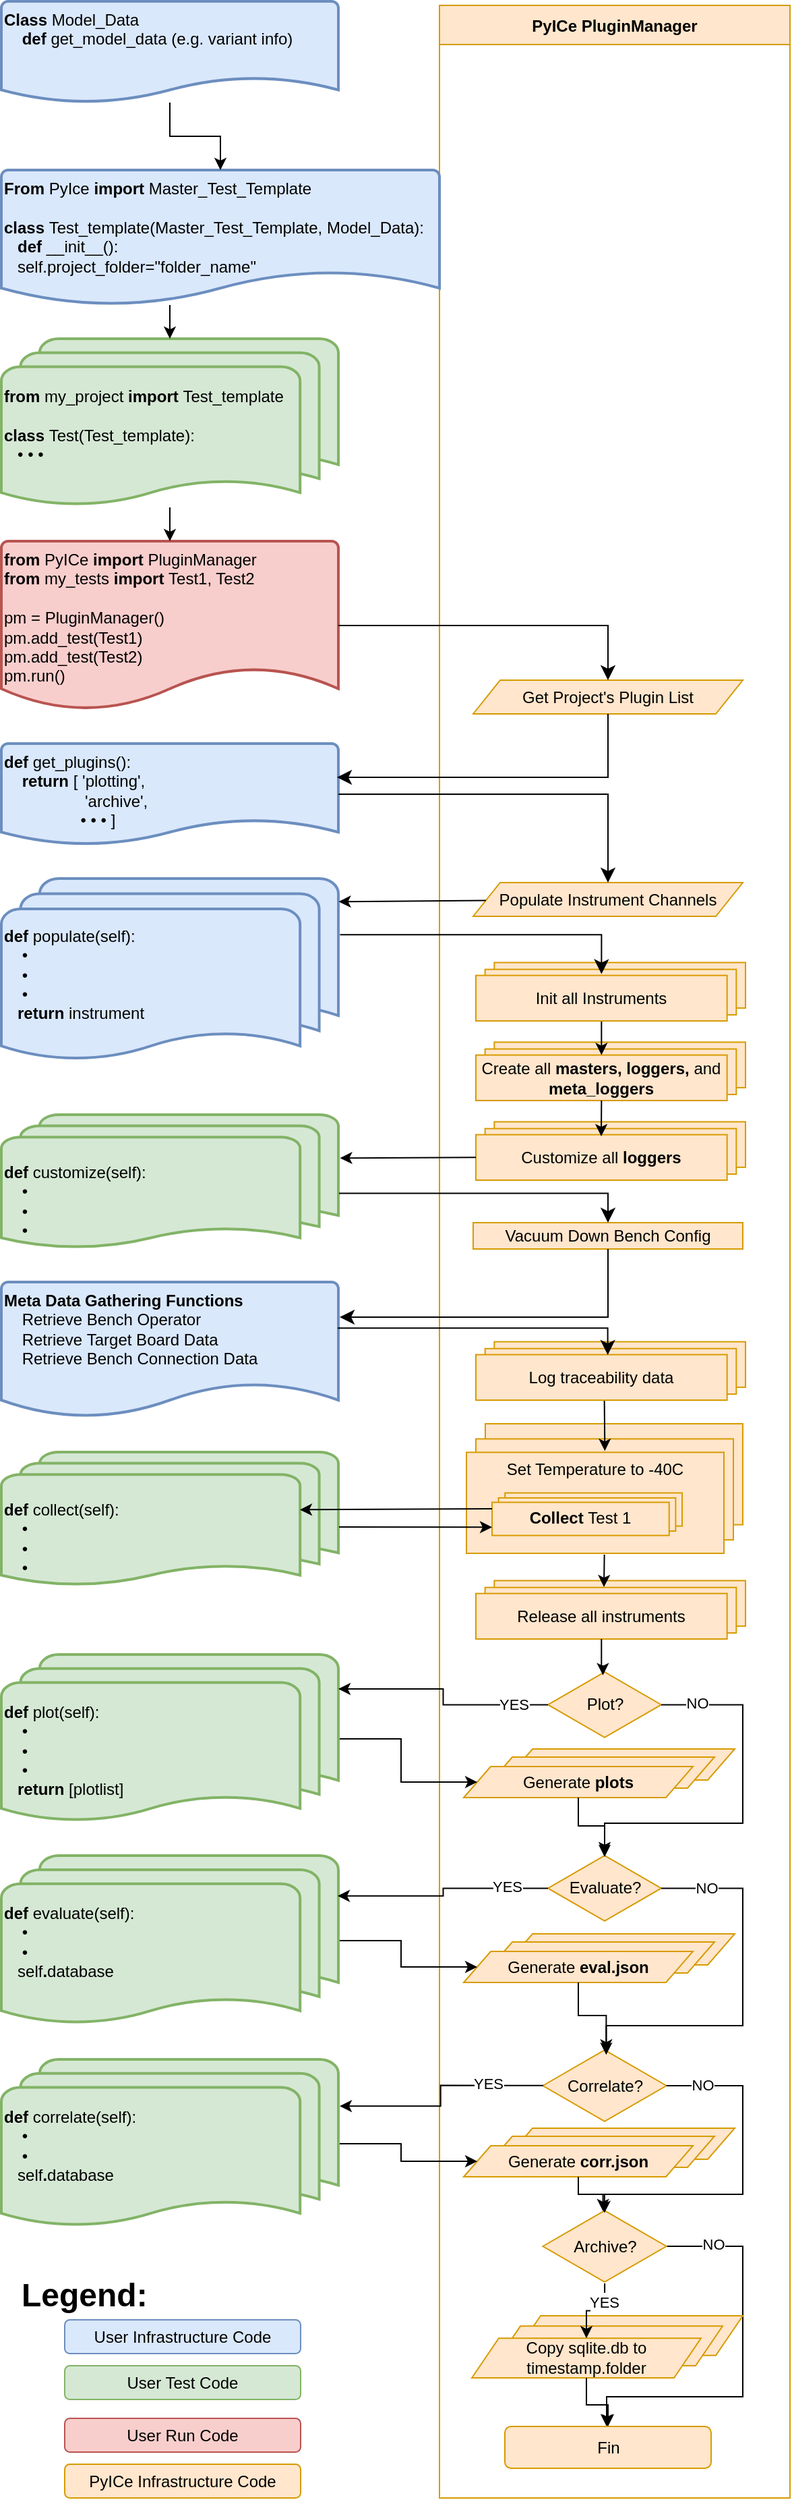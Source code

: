 <mxfile version="24.7.17">
  <diagram id="6a731a19-8d31-9384-78a2-239565b7b9f0" name="Page-1">
    <mxGraphModel dx="2008" dy="1035" grid="1" gridSize="25" guides="1" tooltips="1" connect="1" arrows="1" fold="1" page="1" pageScale="1" pageWidth="22" pageHeight="17" background="none" math="0" shadow="0">
      <root>
        <mxCell id="0" />
        <mxCell id="1" parent="0" />
        <mxCell id="65tb7-aOs76iLKdObZZP-56" value="&lt;div&gt;&lt;span style=&quot;background-color: initial;&quot;&gt;&lt;br&gt;&lt;/span&gt;&lt;/div&gt;&lt;span style=&quot;background-color: initial;&quot;&gt;&lt;div&gt;&lt;span style=&quot;background-color: initial;&quot;&gt;&lt;br&gt;&lt;/span&gt;&lt;/div&gt;&lt;div style=&quot;&quot;&gt;&lt;span style=&quot;background-color: initial;&quot;&gt;&lt;b style=&quot;font-weight: bold;&quot;&gt;from &lt;/b&gt;my_project &lt;b style=&quot;font-weight: bold;&quot;&gt;import &lt;/b&gt;Test_template&lt;/span&gt;&lt;/div&gt;&lt;div style=&quot;font-weight: bold;&quot;&gt;&lt;span style=&quot;background-color: initial;&quot;&gt;&lt;b&gt;&lt;br&gt;&lt;/b&gt;&lt;/span&gt;&lt;/div&gt;&lt;b&gt;class &lt;/b&gt;Test(Test_template):&lt;/span&gt;&lt;div&gt;&amp;nbsp; &amp;nbsp;&lt;span style=&quot;background-color: initial;&quot;&gt;•&amp;nbsp;&lt;/span&gt;&lt;span style=&quot;background-color: initial;&quot;&gt;•&amp;nbsp;&lt;/span&gt;&lt;span style=&quot;background-color: initial;&quot;&gt;•&lt;/span&gt;&lt;/div&gt;" style="strokeWidth=2;html=1;shape=mxgraph.flowchart.multi-document;whiteSpace=wrap;align=left;verticalAlign=top;horizontal=1;fillColor=#d5e8d4;strokeColor=#82b366;" parent="1" vertex="1">
          <mxGeometry x="75" y="425" width="250" height="125" as="geometry" />
        </mxCell>
        <mxCell id="65tb7-aOs76iLKdObZZP-58" value="&lt;b&gt;from&lt;/b&gt; PyICe &lt;b&gt;import &lt;/b&gt;PluginManager&lt;div&gt;&lt;b&gt;from &lt;/b&gt;my_tests&amp;nbsp;&lt;b&gt;import &lt;/b&gt;Test1, Test2&lt;/div&gt;&lt;div&gt;&lt;br&gt;&lt;/div&gt;&lt;div&gt;pm = PluginManager()&lt;/div&gt;&lt;div&gt;pm.add_test(Test1)&lt;/div&gt;&lt;div&gt;pm.add_test(Test2)&lt;br&gt;&lt;/div&gt;&lt;div&gt;&lt;div&gt;&lt;span style=&quot;background-color: initial;&quot;&gt;pm.run()&lt;/span&gt;&lt;br&gt;&lt;/div&gt;&lt;/div&gt;" style="strokeWidth=2;html=1;shape=mxgraph.flowchart.document2;whiteSpace=wrap;size=0.25;align=left;verticalAlign=top;fillColor=#f8cecc;strokeColor=#b85450;" parent="1" vertex="1">
          <mxGeometry x="75" y="575" width="250" height="125" as="geometry" />
        </mxCell>
        <mxCell id="65tb7-aOs76iLKdObZZP-61" value="PyICe PluginManager" style="swimlane;startSize=29;fillColor=#ffe6cc;strokeColor=#d79b00;" parent="1" vertex="1">
          <mxGeometry x="400" y="178" width="260" height="1847" as="geometry">
            <mxRectangle x="620" y="196" width="150" height="25" as="alternateBounds" />
          </mxGeometry>
        </mxCell>
        <mxCell id="SA52lZXbTvgkWL82V0eN-107" value="" style="group" parent="65tb7-aOs76iLKdObZZP-61" vertex="1" connectable="0">
          <mxGeometry x="27" y="825" width="200" height="50" as="geometry" />
        </mxCell>
        <mxCell id="SA52lZXbTvgkWL82V0eN-108" value="" style="rounded=0;whiteSpace=wrap;html=1;fillColor=#ffe6cc;strokeColor=#d79b00;" parent="SA52lZXbTvgkWL82V0eN-107" vertex="1">
          <mxGeometry x="13.659" y="2.247" width="186.341" height="33.708" as="geometry" />
        </mxCell>
        <mxCell id="SA52lZXbTvgkWL82V0eN-109" value="" style="rounded=0;whiteSpace=wrap;html=1;fillColor=#ffe6cc;strokeColor=#d79b00;" parent="SA52lZXbTvgkWL82V0eN-107" vertex="1">
          <mxGeometry x="6.829" y="7.303" width="186.341" height="33.708" as="geometry" />
        </mxCell>
        <mxCell id="SA52lZXbTvgkWL82V0eN-110" value="Customize all &lt;b&gt;loggers&lt;/b&gt;" style="rounded=0;whiteSpace=wrap;html=1;fillColor=#ffe6cc;strokeColor=#d79b00;" parent="SA52lZXbTvgkWL82V0eN-107" vertex="1">
          <mxGeometry y="11.798" width="186.341" height="33.708" as="geometry" />
        </mxCell>
        <mxCell id="65tb7-aOs76iLKdObZZP-81" value="Get Project&#39;s Plugin List" style="shape=parallelogram;perimeter=parallelogramPerimeter;whiteSpace=wrap;html=1;fixedSize=1;fillColor=#ffe6cc;strokeColor=#d79b00;" parent="65tb7-aOs76iLKdObZZP-61" vertex="1">
          <mxGeometry x="25" y="500" width="200" height="25" as="geometry" />
        </mxCell>
        <mxCell id="0KYVm3AdPNiRzPQkw6T0-15" value="Populate Instrument Channels" style="shape=parallelogram;perimeter=parallelogramPerimeter;whiteSpace=wrap;html=1;fixedSize=1;fillColor=#ffe6cc;strokeColor=#d79b00;" parent="65tb7-aOs76iLKdObZZP-61" vertex="1">
          <mxGeometry x="25" y="650" width="200" height="25" as="geometry" />
        </mxCell>
        <mxCell id="0KYVm3AdPNiRzPQkw6T0-33" value="" style="group" parent="65tb7-aOs76iLKdObZZP-61" vertex="1" connectable="0">
          <mxGeometry x="27" y="766" width="200" height="50" as="geometry" />
        </mxCell>
        <mxCell id="0KYVm3AdPNiRzPQkw6T0-34" value="" style="rounded=0;whiteSpace=wrap;html=1;fillColor=#ffe6cc;strokeColor=#d79b00;" parent="0KYVm3AdPNiRzPQkw6T0-33" vertex="1">
          <mxGeometry x="13.659" y="2.247" width="186.341" height="33.708" as="geometry" />
        </mxCell>
        <mxCell id="0KYVm3AdPNiRzPQkw6T0-35" value="" style="rounded=0;whiteSpace=wrap;html=1;fillColor=#ffe6cc;strokeColor=#d79b00;" parent="0KYVm3AdPNiRzPQkw6T0-33" vertex="1">
          <mxGeometry x="6.829" y="7.303" width="186.341" height="33.708" as="geometry" />
        </mxCell>
        <mxCell id="0KYVm3AdPNiRzPQkw6T0-36" value="Create all &lt;b&gt;masters,&amp;nbsp;&lt;/b&gt;&lt;b&gt;loggers, &lt;/b&gt;and &lt;b&gt;meta_loggers&lt;/b&gt;" style="rounded=0;whiteSpace=wrap;html=1;fillColor=#ffe6cc;strokeColor=#d79b00;" parent="0KYVm3AdPNiRzPQkw6T0-33" vertex="1">
          <mxGeometry y="11.798" width="186.341" height="33.708" as="geometry" />
        </mxCell>
        <mxCell id="SA52lZXbTvgkWL82V0eN-111" value="" style="endArrow=classic;html=1;rounded=0;entryX=0.5;entryY=0;entryDx=0;entryDy=0;exitX=0.5;exitY=1;exitDx=0;exitDy=0;" parent="0KYVm3AdPNiRzPQkw6T0-33" edge="1">
          <mxGeometry width="50" height="50" relative="1" as="geometry">
            <mxPoint x="93.171" y="45.506" as="sourcePoint" />
            <mxPoint x="93" y="72" as="targetPoint" />
          </mxGeometry>
        </mxCell>
        <mxCell id="0KYVm3AdPNiRzPQkw6T0-31" value="Vacuum Down Bench Config" style="rounded=0;whiteSpace=wrap;html=1;fillColor=#ffe6cc;strokeColor=#d79b00;" parent="65tb7-aOs76iLKdObZZP-61" vertex="1">
          <mxGeometry x="25" y="902" width="200" height="19.5" as="geometry" />
        </mxCell>
        <mxCell id="b3dj2Bj4gi2QUkhms3up-19" value="" style="group" parent="65tb7-aOs76iLKdObZZP-61" vertex="1" connectable="0">
          <mxGeometry x="20" y="1046" width="205" height="111" as="geometry" />
        </mxCell>
        <mxCell id="b3dj2Bj4gi2QUkhms3up-20" value="" style="rounded=0;whiteSpace=wrap;html=1;fillColor=#ffe6cc;strokeColor=#d79b00;" parent="b3dj2Bj4gi2QUkhms3up-19" vertex="1">
          <mxGeometry x="14" y="4.989" width="191" height="74.831" as="geometry" />
        </mxCell>
        <mxCell id="b3dj2Bj4gi2QUkhms3up-21" value="" style="rounded=0;whiteSpace=wrap;html=1;fillColor=#ffe6cc;strokeColor=#d79b00;" parent="b3dj2Bj4gi2QUkhms3up-19" vertex="1">
          <mxGeometry x="7" y="16.213" width="191" height="74.831" as="geometry" />
        </mxCell>
        <mxCell id="b3dj2Bj4gi2QUkhms3up-22" value="&lt;div style=&quot;text-align: left; line-height: 100%;&quot;&gt;&lt;span style=&quot;background-color: initial;&quot;&gt;Set Temperature to -40C&lt;/span&gt;&lt;br&gt;&lt;/div&gt;" style="rounded=0;whiteSpace=wrap;html=1;verticalAlign=top;fillColor=#ffe6cc;strokeColor=#d79b00;" parent="b3dj2Bj4gi2QUkhms3up-19" vertex="1">
          <mxGeometry y="26.19" width="191" height="74.83" as="geometry" />
        </mxCell>
        <mxCell id="b3dj2Bj4gi2QUkhms3up-24" value="" style="group" parent="b3dj2Bj4gi2QUkhms3up-19" vertex="1" connectable="0">
          <mxGeometry x="19" y="54.624" width="141" height="36.422" as="geometry" />
        </mxCell>
        <mxCell id="b3dj2Bj4gi2QUkhms3up-25" value="" style="rounded=0;whiteSpace=wrap;html=1;fillColor=#ffe6cc;strokeColor=#d79b00;" parent="b3dj2Bj4gi2QUkhms3up-24" vertex="1">
          <mxGeometry x="9.629" y="1.637" width="131.371" height="24.554" as="geometry" />
        </mxCell>
        <mxCell id="b3dj2Bj4gi2QUkhms3up-26" value="" style="rounded=0;whiteSpace=wrap;html=1;fillColor=#ffe6cc;strokeColor=#d79b00;" parent="b3dj2Bj4gi2QUkhms3up-24" vertex="1">
          <mxGeometry x="4.815" y="5.32" width="131.371" height="24.554" as="geometry" />
        </mxCell>
        <mxCell id="b3dj2Bj4gi2QUkhms3up-27" value="&lt;b&gt;Collect &lt;/b&gt;Test 1" style="rounded=0;whiteSpace=wrap;html=1;fillColor=#ffe6cc;strokeColor=#d79b00;" parent="b3dj2Bj4gi2QUkhms3up-24" vertex="1">
          <mxGeometry y="8.594" width="131.371" height="24.554" as="geometry" />
        </mxCell>
        <mxCell id="b3dj2Bj4gi2QUkhms3up-37" value="Plot?" style="html=1;whiteSpace=wrap;aspect=fixed;shape=isoRectangle;fillColor=#ffe6cc;strokeColor=#d79b00;" parent="65tb7-aOs76iLKdObZZP-61" vertex="1">
          <mxGeometry x="80.5" y="1234" width="84" height="50.4" as="geometry" />
        </mxCell>
        <mxCell id="b3dj2Bj4gi2QUkhms3up-40" style="edgeStyle=orthogonalEdgeStyle;rounded=0;orthogonalLoop=1;jettySize=auto;html=1;exitX=0.5;exitY=1;exitDx=0;exitDy=0;" parent="65tb7-aOs76iLKdObZZP-61" source="0KYVm3AdPNiRzPQkw6T0-15" target="0KYVm3AdPNiRzPQkw6T0-15" edge="1">
          <mxGeometry relative="1" as="geometry" />
        </mxCell>
        <mxCell id="SA52lZXbTvgkWL82V0eN-31" value="Correlate?" style="html=1;whiteSpace=wrap;aspect=fixed;shape=isoRectangle;fillColor=#ffe6cc;strokeColor=#d79b00;" parent="65tb7-aOs76iLKdObZZP-61" vertex="1">
          <mxGeometry x="76.67" y="1514" width="91.66" height="55" as="geometry" />
        </mxCell>
        <mxCell id="SA52lZXbTvgkWL82V0eN-164" style="edgeStyle=orthogonalEdgeStyle;rounded=0;orthogonalLoop=1;jettySize=auto;html=1;" parent="65tb7-aOs76iLKdObZZP-61" source="b3dj2Bj4gi2QUkhms3up-42" target="b3dj2Bj4gi2QUkhms3up-48" edge="1">
          <mxGeometry relative="1" as="geometry">
            <Array as="points">
              <mxPoint x="225" y="1661" />
              <mxPoint x="225" y="1772" />
              <mxPoint x="124" y="1772" />
            </Array>
          </mxGeometry>
        </mxCell>
        <mxCell id="SA52lZXbTvgkWL82V0eN-168" value="NO" style="edgeLabel;html=1;align=center;verticalAlign=middle;resizable=0;points=[];" parent="SA52lZXbTvgkWL82V0eN-164" vertex="1" connectable="0">
          <mxGeometry x="-0.768" y="2" relative="1" as="geometry">
            <mxPoint as="offset" />
          </mxGeometry>
        </mxCell>
        <mxCell id="b3dj2Bj4gi2QUkhms3up-42" value="Archive?" style="html=1;whiteSpace=wrap;aspect=fixed;shape=isoRectangle;fillColor=#ffe6cc;strokeColor=#d79b00;" parent="65tb7-aOs76iLKdObZZP-61" vertex="1">
          <mxGeometry x="76.67" y="1633" width="91.66" height="55" as="geometry" />
        </mxCell>
        <mxCell id="b3dj2Bj4gi2QUkhms3up-48" value="Fin" style="rounded=1;whiteSpace=wrap;html=1;fillColor=#ffe6cc;strokeColor=#d79b00;" parent="65tb7-aOs76iLKdObZZP-61" vertex="1">
          <mxGeometry x="48.5" y="1794" width="153" height="31" as="geometry" />
        </mxCell>
        <mxCell id="0KYVm3AdPNiRzPQkw6T0-37" value="" style="endArrow=classic;html=1;rounded=0;entryX=0.5;entryY=0;entryDx=0;entryDy=0;exitX=0.5;exitY=1;exitDx=0;exitDy=0;" parent="65tb7-aOs76iLKdObZZP-61" target="0KYVm3AdPNiRzPQkw6T0-36" edge="1">
          <mxGeometry width="50" height="50" relative="1" as="geometry">
            <mxPoint x="120.171" y="751.506" as="sourcePoint" />
            <mxPoint x="315.002" y="779.408" as="targetPoint" />
          </mxGeometry>
        </mxCell>
        <mxCell id="SA52lZXbTvgkWL82V0eN-103" value="" style="group" parent="65tb7-aOs76iLKdObZZP-61" vertex="1" connectable="0">
          <mxGeometry x="27" y="707" width="200" height="50" as="geometry" />
        </mxCell>
        <mxCell id="SA52lZXbTvgkWL82V0eN-104" value="" style="rounded=0;whiteSpace=wrap;html=1;fillColor=#ffe6cc;strokeColor=#d79b00;" parent="SA52lZXbTvgkWL82V0eN-103" vertex="1">
          <mxGeometry x="13.659" y="2.247" width="186.341" height="33.708" as="geometry" />
        </mxCell>
        <mxCell id="SA52lZXbTvgkWL82V0eN-105" value="" style="rounded=0;whiteSpace=wrap;html=1;fillColor=#ffe6cc;strokeColor=#d79b00;" parent="SA52lZXbTvgkWL82V0eN-103" vertex="1">
          <mxGeometry x="6.829" y="7.303" width="186.341" height="33.708" as="geometry" />
        </mxCell>
        <mxCell id="SA52lZXbTvgkWL82V0eN-106" value="Init all Instruments" style="rounded=0;whiteSpace=wrap;html=1;fillColor=#ffe6cc;strokeColor=#d79b00;" parent="SA52lZXbTvgkWL82V0eN-103" vertex="1">
          <mxGeometry y="11.798" width="186.341" height="33.708" as="geometry" />
        </mxCell>
        <mxCell id="SA52lZXbTvgkWL82V0eN-114" value="" style="group" parent="65tb7-aOs76iLKdObZZP-61" vertex="1" connectable="0">
          <mxGeometry x="27" y="988" width="200" height="50" as="geometry" />
        </mxCell>
        <mxCell id="SA52lZXbTvgkWL82V0eN-115" value="" style="rounded=0;whiteSpace=wrap;html=1;fillColor=#ffe6cc;strokeColor=#d79b00;" parent="SA52lZXbTvgkWL82V0eN-114" vertex="1">
          <mxGeometry x="13.659" y="2.247" width="186.341" height="33.708" as="geometry" />
        </mxCell>
        <mxCell id="SA52lZXbTvgkWL82V0eN-116" value="" style="rounded=0;whiteSpace=wrap;html=1;fillColor=#ffe6cc;strokeColor=#d79b00;" parent="SA52lZXbTvgkWL82V0eN-114" vertex="1">
          <mxGeometry x="6.829" y="7.303" width="186.341" height="33.708" as="geometry" />
        </mxCell>
        <mxCell id="SA52lZXbTvgkWL82V0eN-117" value="Log traceability data" style="rounded=0;whiteSpace=wrap;html=1;fillColor=#ffe6cc;strokeColor=#d79b00;" parent="SA52lZXbTvgkWL82V0eN-114" vertex="1">
          <mxGeometry y="11.798" width="186.341" height="33.708" as="geometry" />
        </mxCell>
        <mxCell id="SA52lZXbTvgkWL82V0eN-120" value="" style="endArrow=classic;html=1;rounded=0;entryX=0.5;entryY=0;entryDx=0;entryDy=0;exitX=0.473;exitY=1.047;exitDx=0;exitDy=0;exitPerimeter=0;" parent="65tb7-aOs76iLKdObZZP-61" edge="1">
          <mxGeometry width="50" height="50" relative="1" as="geometry">
            <mxPoint x="122.32" y="1034.0" as="sourcePoint" />
            <mxPoint x="122.68" y="1071.1" as="targetPoint" />
          </mxGeometry>
        </mxCell>
        <mxCell id="SA52lZXbTvgkWL82V0eN-121" value="" style="group" parent="65tb7-aOs76iLKdObZZP-61" vertex="1" connectable="0">
          <mxGeometry x="27" y="1165" width="200" height="50" as="geometry" />
        </mxCell>
        <mxCell id="SA52lZXbTvgkWL82V0eN-122" value="" style="rounded=0;whiteSpace=wrap;html=1;fillColor=#ffe6cc;strokeColor=#d79b00;" parent="SA52lZXbTvgkWL82V0eN-121" vertex="1">
          <mxGeometry x="13.659" y="2.247" width="186.341" height="33.708" as="geometry" />
        </mxCell>
        <mxCell id="SA52lZXbTvgkWL82V0eN-123" value="" style="rounded=0;whiteSpace=wrap;html=1;fillColor=#ffe6cc;strokeColor=#d79b00;" parent="SA52lZXbTvgkWL82V0eN-121" vertex="1">
          <mxGeometry x="6.829" y="7.303" width="186.341" height="33.708" as="geometry" />
        </mxCell>
        <mxCell id="SA52lZXbTvgkWL82V0eN-124" value="Release all instruments" style="rounded=0;whiteSpace=wrap;html=1;fillColor=#ffe6cc;strokeColor=#d79b00;" parent="SA52lZXbTvgkWL82V0eN-121" vertex="1">
          <mxGeometry y="11.798" width="186.341" height="33.708" as="geometry" />
        </mxCell>
        <mxCell id="SA52lZXbTvgkWL82V0eN-126" value="" style="endArrow=classic;html=1;rounded=0;exitX=0.473;exitY=1.047;exitDx=0;exitDy=0;exitPerimeter=0;" parent="65tb7-aOs76iLKdObZZP-61" edge="1">
          <mxGeometry width="50" height="50" relative="1" as="geometry">
            <mxPoint x="122.32" y="1148.0" as="sourcePoint" />
            <mxPoint x="122" y="1172" as="targetPoint" />
          </mxGeometry>
        </mxCell>
        <mxCell id="SA52lZXbTvgkWL82V0eN-129" style="edgeStyle=orthogonalEdgeStyle;rounded=0;orthogonalLoop=1;jettySize=auto;html=1;entryX=0.485;entryY=0.066;entryDx=0;entryDy=0;entryPerimeter=0;" parent="65tb7-aOs76iLKdObZZP-61" source="SA52lZXbTvgkWL82V0eN-124" target="b3dj2Bj4gi2QUkhms3up-37" edge="1">
          <mxGeometry relative="1" as="geometry" />
        </mxCell>
        <mxCell id="SA52lZXbTvgkWL82V0eN-131" value="Evaluate?" style="html=1;whiteSpace=wrap;aspect=fixed;shape=isoRectangle;fillColor=#ffe6cc;strokeColor=#d79b00;" parent="65tb7-aOs76iLKdObZZP-61" vertex="1">
          <mxGeometry x="80.5" y="1370" width="84" height="50.4" as="geometry" />
        </mxCell>
        <mxCell id="SA52lZXbTvgkWL82V0eN-140" value="" style="group" parent="65tb7-aOs76iLKdObZZP-61" vertex="1" connectable="0">
          <mxGeometry x="18" y="1429" width="201" height="36" as="geometry" />
        </mxCell>
        <mxCell id="b3dj2Bj4gi2QUkhms3up-60" value="Generate &lt;b&gt;eval.json&lt;/b&gt;" style="shape=parallelogram;perimeter=parallelogramPerimeter;whiteSpace=wrap;html=1;fixedSize=1;fillColor=#ffe6cc;strokeColor=#d79b00;" parent="SA52lZXbTvgkWL82V0eN-140" vertex="1">
          <mxGeometry x="31" width="170" height="23" as="geometry" />
        </mxCell>
        <mxCell id="SA52lZXbTvgkWL82V0eN-98" value="" style="shape=parallelogram;perimeter=parallelogramPerimeter;whiteSpace=wrap;html=1;fixedSize=1;fillColor=#ffe6cc;strokeColor=#d79b00;" parent="SA52lZXbTvgkWL82V0eN-140" vertex="1">
          <mxGeometry x="16" y="6" width="170" height="23" as="geometry" />
        </mxCell>
        <mxCell id="SA52lZXbTvgkWL82V0eN-139" value="Generate &lt;b&gt;eval.json&lt;/b&gt;" style="shape=parallelogram;perimeter=parallelogramPerimeter;whiteSpace=wrap;html=1;fixedSize=1;fillColor=#ffe6cc;strokeColor=#d79b00;" parent="SA52lZXbTvgkWL82V0eN-140" vertex="1">
          <mxGeometry y="13" width="170" height="23" as="geometry" />
        </mxCell>
        <mxCell id="SA52lZXbTvgkWL82V0eN-141" value="" style="group" parent="65tb7-aOs76iLKdObZZP-61" vertex="1" connectable="0">
          <mxGeometry x="18" y="1292" width="201" height="36" as="geometry" />
        </mxCell>
        <mxCell id="SA52lZXbTvgkWL82V0eN-142" value="Generate &lt;b&gt;eval.json&lt;/b&gt;" style="shape=parallelogram;perimeter=parallelogramPerimeter;whiteSpace=wrap;html=1;fixedSize=1;fillColor=#ffe6cc;strokeColor=#d79b00;" parent="SA52lZXbTvgkWL82V0eN-141" vertex="1">
          <mxGeometry x="31" width="170" height="23" as="geometry" />
        </mxCell>
        <mxCell id="SA52lZXbTvgkWL82V0eN-143" value="" style="shape=parallelogram;perimeter=parallelogramPerimeter;whiteSpace=wrap;html=1;fixedSize=1;fillColor=#ffe6cc;strokeColor=#d79b00;" parent="SA52lZXbTvgkWL82V0eN-141" vertex="1">
          <mxGeometry x="16" y="6" width="170" height="23" as="geometry" />
        </mxCell>
        <mxCell id="SA52lZXbTvgkWL82V0eN-144" value="Generate &lt;b&gt;plots&lt;/b&gt;" style="shape=parallelogram;perimeter=parallelogramPerimeter;whiteSpace=wrap;html=1;fixedSize=1;fillColor=#ffe6cc;strokeColor=#d79b00;" parent="SA52lZXbTvgkWL82V0eN-141" vertex="1">
          <mxGeometry y="13" width="170" height="23" as="geometry" />
        </mxCell>
        <mxCell id="SA52lZXbTvgkWL82V0eN-146" style="edgeStyle=orthogonalEdgeStyle;rounded=0;orthogonalLoop=1;jettySize=auto;html=1;entryX=0.5;entryY=0.04;entryDx=0;entryDy=0;entryPerimeter=0;" parent="65tb7-aOs76iLKdObZZP-61" source="b3dj2Bj4gi2QUkhms3up-37" target="SA52lZXbTvgkWL82V0eN-131" edge="1">
          <mxGeometry relative="1" as="geometry">
            <Array as="points">
              <mxPoint x="225" y="1259" />
              <mxPoint x="225" y="1347" />
              <mxPoint x="123" y="1347" />
            </Array>
          </mxGeometry>
        </mxCell>
        <mxCell id="SA52lZXbTvgkWL82V0eN-169" value="NO" style="edgeLabel;html=1;align=center;verticalAlign=middle;resizable=0;points=[];" parent="SA52lZXbTvgkWL82V0eN-146" vertex="1" connectable="0">
          <mxGeometry x="-0.807" y="1" relative="1" as="geometry">
            <mxPoint as="offset" />
          </mxGeometry>
        </mxCell>
        <mxCell id="SA52lZXbTvgkWL82V0eN-148" style="edgeStyle=orthogonalEdgeStyle;rounded=0;orthogonalLoop=1;jettySize=auto;html=1;" parent="65tb7-aOs76iLKdObZZP-61" source="SA52lZXbTvgkWL82V0eN-144" target="SA52lZXbTvgkWL82V0eN-131" edge="1">
          <mxGeometry relative="1" as="geometry" />
        </mxCell>
        <mxCell id="SA52lZXbTvgkWL82V0eN-150" style="edgeStyle=orthogonalEdgeStyle;rounded=0;orthogonalLoop=1;jettySize=auto;html=1;entryX=0.513;entryY=0.084;entryDx=0;entryDy=0;entryPerimeter=0;" parent="65tb7-aOs76iLKdObZZP-61" source="SA52lZXbTvgkWL82V0eN-131" target="SA52lZXbTvgkWL82V0eN-31" edge="1">
          <mxGeometry relative="1" as="geometry">
            <Array as="points">
              <mxPoint x="225" y="1395" />
              <mxPoint x="225" y="1497" />
              <mxPoint x="124" y="1497" />
            </Array>
          </mxGeometry>
        </mxCell>
        <mxCell id="SA52lZXbTvgkWL82V0eN-170" value="NO" style="edgeLabel;html=1;align=center;verticalAlign=middle;resizable=0;points=[];" parent="SA52lZXbTvgkWL82V0eN-150" vertex="1" connectable="0">
          <mxGeometry x="-0.765" relative="1" as="geometry">
            <mxPoint as="offset" />
          </mxGeometry>
        </mxCell>
        <mxCell id="SA52lZXbTvgkWL82V0eN-151" style="edgeStyle=orthogonalEdgeStyle;rounded=0;orthogonalLoop=1;jettySize=auto;html=1;entryX=0.513;entryY=0.039;entryDx=0;entryDy=0;entryPerimeter=0;" parent="65tb7-aOs76iLKdObZZP-61" source="SA52lZXbTvgkWL82V0eN-139" target="SA52lZXbTvgkWL82V0eN-31" edge="1">
          <mxGeometry relative="1" as="geometry" />
        </mxCell>
        <mxCell id="SA52lZXbTvgkWL82V0eN-152" value="" style="group" parent="65tb7-aOs76iLKdObZZP-61" vertex="1" connectable="0">
          <mxGeometry x="18" y="1573" width="201" height="36" as="geometry" />
        </mxCell>
        <mxCell id="SA52lZXbTvgkWL82V0eN-153" value="Generate &lt;b&gt;eval.json&lt;/b&gt;" style="shape=parallelogram;perimeter=parallelogramPerimeter;whiteSpace=wrap;html=1;fixedSize=1;fillColor=#ffe6cc;strokeColor=#d79b00;" parent="SA52lZXbTvgkWL82V0eN-152" vertex="1">
          <mxGeometry x="31" width="170" height="23" as="geometry" />
        </mxCell>
        <mxCell id="SA52lZXbTvgkWL82V0eN-154" value="" style="shape=parallelogram;perimeter=parallelogramPerimeter;whiteSpace=wrap;html=1;fixedSize=1;fillColor=#ffe6cc;strokeColor=#d79b00;" parent="SA52lZXbTvgkWL82V0eN-152" vertex="1">
          <mxGeometry x="16" y="6" width="170" height="23" as="geometry" />
        </mxCell>
        <mxCell id="SA52lZXbTvgkWL82V0eN-155" value="Generate &lt;b&gt;corr.json&lt;/b&gt;" style="shape=parallelogram;perimeter=parallelogramPerimeter;whiteSpace=wrap;html=1;fixedSize=1;fillColor=#ffe6cc;strokeColor=#d79b00;" parent="SA52lZXbTvgkWL82V0eN-152" vertex="1">
          <mxGeometry y="13" width="170" height="23" as="geometry" />
        </mxCell>
        <mxCell id="SA52lZXbTvgkWL82V0eN-158" style="edgeStyle=orthogonalEdgeStyle;rounded=0;orthogonalLoop=1;jettySize=auto;html=1;entryX=0.499;entryY=0.051;entryDx=0;entryDy=0;entryPerimeter=0;" parent="65tb7-aOs76iLKdObZZP-61" source="SA52lZXbTvgkWL82V0eN-155" target="b3dj2Bj4gi2QUkhms3up-42" edge="1">
          <mxGeometry relative="1" as="geometry">
            <Array as="points">
              <mxPoint x="103" y="1622" />
              <mxPoint x="122" y="1622" />
            </Array>
          </mxGeometry>
        </mxCell>
        <mxCell id="SA52lZXbTvgkWL82V0eN-159" style="edgeStyle=orthogonalEdgeStyle;rounded=0;orthogonalLoop=1;jettySize=auto;html=1;entryX=0.487;entryY=0.027;entryDx=0;entryDy=0;entryPerimeter=0;" parent="65tb7-aOs76iLKdObZZP-61" source="SA52lZXbTvgkWL82V0eN-31" target="b3dj2Bj4gi2QUkhms3up-42" edge="1">
          <mxGeometry relative="1" as="geometry">
            <Array as="points">
              <mxPoint x="225" y="1542" />
              <mxPoint x="225" y="1622" />
              <mxPoint x="121" y="1622" />
            </Array>
          </mxGeometry>
        </mxCell>
        <mxCell id="SA52lZXbTvgkWL82V0eN-171" value="NO" style="edgeLabel;html=1;align=center;verticalAlign=middle;resizable=0;points=[];" parent="SA52lZXbTvgkWL82V0eN-159" vertex="1" connectable="0">
          <mxGeometry x="-0.793" y="1" relative="1" as="geometry">
            <mxPoint as="offset" />
          </mxGeometry>
        </mxCell>
        <mxCell id="SA52lZXbTvgkWL82V0eN-160" value="" style="group" parent="65tb7-aOs76iLKdObZZP-61" vertex="1" connectable="0">
          <mxGeometry x="24" y="1712" width="201" height="46" as="geometry" />
        </mxCell>
        <mxCell id="SA52lZXbTvgkWL82V0eN-161" value="Generate &lt;b&gt;eval.json&lt;/b&gt;" style="shape=parallelogram;perimeter=parallelogramPerimeter;whiteSpace=wrap;html=1;fixedSize=1;fillColor=#ffe6cc;strokeColor=#d79b00;" parent="SA52lZXbTvgkWL82V0eN-160" vertex="1">
          <mxGeometry x="31" width="170" height="29.389" as="geometry" />
        </mxCell>
        <mxCell id="SA52lZXbTvgkWL82V0eN-162" value="" style="shape=parallelogram;perimeter=parallelogramPerimeter;whiteSpace=wrap;html=1;fixedSize=1;fillColor=#ffe6cc;strokeColor=#d79b00;" parent="SA52lZXbTvgkWL82V0eN-160" vertex="1">
          <mxGeometry x="16" y="7.667" width="170" height="29.389" as="geometry" />
        </mxCell>
        <mxCell id="SA52lZXbTvgkWL82V0eN-163" value="Copy sqlite.db to&lt;div&gt;timestamp.folder&lt;/div&gt;" style="shape=parallelogram;perimeter=parallelogramPerimeter;whiteSpace=wrap;html=1;fixedSize=1;fillColor=#ffe6cc;strokeColor=#d79b00;" parent="SA52lZXbTvgkWL82V0eN-160" vertex="1">
          <mxGeometry y="16.611" width="170" height="29.389" as="geometry" />
        </mxCell>
        <mxCell id="SA52lZXbTvgkWL82V0eN-166" style="edgeStyle=orthogonalEdgeStyle;rounded=0;orthogonalLoop=1;jettySize=auto;html=1;" parent="65tb7-aOs76iLKdObZZP-61" source="b3dj2Bj4gi2QUkhms3up-42" target="SA52lZXbTvgkWL82V0eN-163" edge="1">
          <mxGeometry relative="1" as="geometry" />
        </mxCell>
        <mxCell id="SA52lZXbTvgkWL82V0eN-172" value="NO" style="edgeLabel;html=1;align=center;verticalAlign=middle;resizable=0;points=[];" parent="SA52lZXbTvgkWL82V0eN-166" vertex="1" connectable="0">
          <mxGeometry x="-0.544" relative="1" as="geometry">
            <mxPoint as="offset" />
          </mxGeometry>
        </mxCell>
        <mxCell id="zjTYd1SNtsyJALYQgL-O-1" value="YES" style="edgeLabel;html=1;align=center;verticalAlign=middle;resizable=0;points=[];" parent="SA52lZXbTvgkWL82V0eN-166" vertex="1" connectable="0">
          <mxGeometry x="-0.494" y="-1" relative="1" as="geometry">
            <mxPoint as="offset" />
          </mxGeometry>
        </mxCell>
        <mxCell id="SA52lZXbTvgkWL82V0eN-167" style="edgeStyle=orthogonalEdgeStyle;rounded=0;orthogonalLoop=1;jettySize=auto;html=1;entryX=0.5;entryY=0;entryDx=0;entryDy=0;" parent="65tb7-aOs76iLKdObZZP-61" source="SA52lZXbTvgkWL82V0eN-163" target="b3dj2Bj4gi2QUkhms3up-48" edge="1">
          <mxGeometry relative="1" as="geometry" />
        </mxCell>
        <mxCell id="65tb7-aOs76iLKdObZZP-74" value="&lt;div&gt;&lt;br&gt;&lt;/div&gt;&lt;div&gt;&lt;br&gt;&lt;/div&gt;&lt;b&gt;def &lt;/b&gt;populate(self):&lt;div&gt;&amp;nbsp; &amp;nbsp; •&lt;br&gt;&lt;/div&gt;&lt;div&gt;&amp;nbsp; &amp;nbsp; •&lt;br&gt;&lt;/div&gt;&lt;div&gt;&amp;nbsp; &amp;nbsp; •&lt;br&gt;&lt;/div&gt;&lt;div&gt;&lt;b style=&quot;background-color: initial;&quot;&gt;&amp;nbsp; &amp;nbsp;return &lt;/b&gt;&lt;span style=&quot;background-color: initial;&quot;&gt;instrument&lt;/span&gt;&lt;br&gt;&lt;/div&gt;" style="strokeWidth=2;html=1;shape=mxgraph.flowchart.multi-document;whiteSpace=wrap;align=left;verticalAlign=top;fillColor=#dae8fc;strokeColor=#6c8ebf;" parent="1" vertex="1">
          <mxGeometry x="75" y="825" width="250" height="136" as="geometry" />
        </mxCell>
        <mxCell id="65tb7-aOs76iLKdObZZP-82" value="&lt;div&gt;&lt;b&gt;From &lt;/b&gt;PyIce &lt;b&gt;import&amp;nbsp;&lt;/b&gt;&lt;span style=&quot;background-color: initial;&quot;&gt;Master_Test_Template&lt;/span&gt;&lt;/div&gt;&lt;b&gt;&lt;div&gt;&lt;b&gt;&lt;br&gt;&lt;/b&gt;&lt;/div&gt;class &lt;/b&gt;Test_template(Master_Test_Template, Model_Data):&lt;div&gt;&amp;nbsp; &amp;nbsp;&lt;b&gt;def &lt;/b&gt;__init__():&lt;/div&gt;&lt;div&gt;&amp;nbsp; &amp;nbsp;self.project_folder=&quot;folder&lt;span style=&quot;background-color: initial;&quot;&gt;_name&quot;&lt;/span&gt;&lt;/div&gt;" style="strokeWidth=2;html=1;shape=mxgraph.flowchart.document2;whiteSpace=wrap;size=0.25;align=left;verticalAlign=top;fillColor=#dae8fc;strokeColor=#6c8ebf;" parent="1" vertex="1">
          <mxGeometry x="75" y="300" width="325" height="100" as="geometry" />
        </mxCell>
        <mxCell id="0KYVm3AdPNiRzPQkw6T0-7" value="" style="edgeStyle=elbowEdgeStyle;elbow=horizontal;endArrow=classic;html=1;curved=0;rounded=0;endSize=8;startSize=8;exitX=1;exitY=0.5;exitDx=0;exitDy=0;exitPerimeter=0;entryX=0.5;entryY=0;entryDx=0;entryDy=0;" parent="1" source="65tb7-aOs76iLKdObZZP-58" target="65tb7-aOs76iLKdObZZP-81" edge="1">
          <mxGeometry width="50" height="50" relative="1" as="geometry">
            <mxPoint x="375" y="625" as="sourcePoint" />
            <mxPoint x="525" y="650" as="targetPoint" />
            <Array as="points">
              <mxPoint x="525" y="650" />
            </Array>
          </mxGeometry>
        </mxCell>
        <mxCell id="0KYVm3AdPNiRzPQkw6T0-9" value="&lt;div&gt;&lt;b&gt;def &lt;/b&gt;get_plugins():&amp;nbsp; &amp;nbsp;&amp;nbsp;&lt;/div&gt;&lt;div&gt;&amp;nbsp; &amp;nbsp; &lt;b&gt;return &lt;/b&gt;[ &#39;plotting&#39;,&lt;/div&gt;&lt;div&gt;&amp;nbsp; &amp;nbsp; &amp;nbsp; &amp;nbsp; &amp;nbsp; &amp;nbsp; &amp;nbsp; &amp;nbsp; &amp;nbsp; &#39;archive&#39;,&lt;/div&gt;&lt;div&gt;&amp;nbsp; &amp;nbsp; &amp;nbsp; &amp;nbsp; &amp;nbsp; &amp;nbsp; &amp;nbsp; &amp;nbsp; &amp;nbsp;&lt;span style=&quot;background-color: initial;&quot;&gt;•&amp;nbsp;&lt;/span&gt;&lt;span style=&quot;background-color: initial;&quot;&gt;•&amp;nbsp;&lt;/span&gt;&lt;span style=&quot;background-color: initial;&quot;&gt;•&lt;/span&gt;&lt;span style=&quot;background-color: initial;&quot;&gt;&amp;nbsp;]&lt;/span&gt;&lt;/div&gt;" style="strokeWidth=2;html=1;shape=mxgraph.flowchart.document2;whiteSpace=wrap;size=0.25;align=left;verticalAlign=top;fillColor=#dae8fc;strokeColor=#6c8ebf;" parent="1" vertex="1">
          <mxGeometry x="75" y="725" width="250" height="75" as="geometry" />
        </mxCell>
        <mxCell id="0KYVm3AdPNiRzPQkw6T0-10" value="" style="edgeStyle=segmentEdgeStyle;endArrow=classic;html=1;curved=0;rounded=0;endSize=8;startSize=8;entryX=0.996;entryY=0.337;entryDx=0;entryDy=0;entryPerimeter=0;exitX=0.5;exitY=1;exitDx=0;exitDy=0;" parent="1" source="65tb7-aOs76iLKdObZZP-81" target="0KYVm3AdPNiRzPQkw6T0-9" edge="1">
          <mxGeometry width="50" height="50" relative="1" as="geometry">
            <mxPoint x="555.01" y="730" as="sourcePoint" />
            <mxPoint x="330.01" y="748.75" as="targetPoint" />
            <Array as="points">
              <mxPoint x="525" y="750" />
              <mxPoint x="324" y="750" />
            </Array>
          </mxGeometry>
        </mxCell>
        <mxCell id="0KYVm3AdPNiRzPQkw6T0-11" value="&lt;b&gt;Class &lt;/b&gt;Model_Data&lt;span style=&quot;background-color: initial;&quot;&gt;&lt;b&gt;&amp;nbsp;&lt;/b&gt;&lt;/span&gt;&lt;div&gt;&lt;span style=&quot;background-color: initial;&quot;&gt;&amp;nbsp; &amp;nbsp; &lt;b&gt;def &lt;/b&gt;get_model_data (e.g. variant info)&lt;/span&gt;&lt;/div&gt;&lt;div&gt;&lt;span style=&quot;background-color: initial;&quot;&gt;&amp;nbsp; &amp;nbsp;&amp;nbsp;&lt;/span&gt;&lt;/div&gt;" style="strokeWidth=2;html=1;shape=mxgraph.flowchart.document2;whiteSpace=wrap;size=0.25;align=left;verticalAlign=top;fillColor=#dae8fc;strokeColor=#6c8ebf;" parent="1" vertex="1">
          <mxGeometry x="75" y="175" width="250" height="75" as="geometry" />
        </mxCell>
        <mxCell id="0KYVm3AdPNiRzPQkw6T0-22" value="" style="endArrow=classic;html=1;rounded=0;entryX=1.001;entryY=0.126;entryDx=0;entryDy=0;entryPerimeter=0;" parent="1" source="0KYVm3AdPNiRzPQkw6T0-15" target="65tb7-aOs76iLKdObZZP-74" edge="1">
          <mxGeometry width="50" height="50" relative="1" as="geometry">
            <mxPoint x="621" y="947" as="sourcePoint" />
            <mxPoint x="671" y="897" as="targetPoint" />
          </mxGeometry>
        </mxCell>
        <mxCell id="b3dj2Bj4gi2QUkhms3up-28" value="&lt;div&gt;&lt;b&gt;Meta Data Gathering Functions&lt;/b&gt;&lt;/div&gt;&lt;div&gt;&amp;nbsp; &amp;nbsp; Retrieve Bench Operator&amp;nbsp; &amp;nbsp;&lt;/div&gt;&lt;div&gt;&lt;span style=&quot;background-color: initial;&quot;&gt;&amp;nbsp; &amp;nbsp;&amp;nbsp;&lt;/span&gt;Retrieve&amp;nbsp;&lt;span style=&quot;background-color: initial;&quot;&gt;Target Board Data&lt;/span&gt;&lt;br&gt;&lt;/div&gt;&lt;div&gt;&lt;span style=&quot;background-color: initial;&quot;&gt;&amp;nbsp; &amp;nbsp;&amp;nbsp;&lt;/span&gt;Retrieve&amp;nbsp;&lt;span style=&quot;background-color: initial;&quot;&gt;Bench Connection Data&lt;/span&gt;&lt;/div&gt;" style="strokeWidth=2;html=1;shape=mxgraph.flowchart.document2;whiteSpace=wrap;size=0.25;align=left;verticalAlign=top;fillColor=#dae8fc;strokeColor=#6c8ebf;" parent="1" vertex="1">
          <mxGeometry x="75" y="1124" width="250" height="100" as="geometry" />
        </mxCell>
        <mxCell id="b3dj2Bj4gi2QUkhms3up-30" value="" style="edgeStyle=segmentEdgeStyle;endArrow=classic;html=1;curved=0;rounded=0;endSize=8;startSize=8;exitX=0.998;exitY=0.341;exitDx=0;exitDy=0;exitPerimeter=0;entryX=0.525;entryY=0.006;entryDx=0;entryDy=0;entryPerimeter=0;" parent="1" source="b3dj2Bj4gi2QUkhms3up-28" target="SA52lZXbTvgkWL82V0eN-117" edge="1">
          <mxGeometry width="50" height="50" relative="1" as="geometry">
            <mxPoint x="334" y="1200" as="sourcePoint" />
            <mxPoint x="516.849" y="1173.888" as="targetPoint" />
          </mxGeometry>
        </mxCell>
        <mxCell id="SA52lZXbTvgkWL82V0eN-145" style="edgeStyle=orthogonalEdgeStyle;rounded=0;orthogonalLoop=1;jettySize=auto;html=1;entryX=0;entryY=0.5;entryDx=0;entryDy=0;" parent="1" source="b3dj2Bj4gi2QUkhms3up-52" target="SA52lZXbTvgkWL82V0eN-144" edge="1">
          <mxGeometry relative="1" as="geometry" />
        </mxCell>
        <mxCell id="b3dj2Bj4gi2QUkhms3up-52" value="&lt;div&gt;&lt;br&gt;&lt;/div&gt;&lt;div&gt;&lt;br&gt;&lt;/div&gt;&lt;b&gt;def &lt;/b&gt;plot(self):&lt;div&gt;&amp;nbsp; &amp;nbsp; •&lt;br&gt;&lt;/div&gt;&lt;div&gt;&amp;nbsp; &amp;nbsp; •&lt;br&gt;&lt;/div&gt;&lt;div&gt;&amp;nbsp; &amp;nbsp; •&lt;br&gt;&lt;/div&gt;&lt;div&gt;&lt;b style=&quot;background-color: initial;&quot;&gt;&amp;nbsp; &amp;nbsp;return &lt;/b&gt;&lt;span style=&quot;background-color: initial;&quot;&gt;[&lt;/span&gt;&lt;span style=&quot;background-color: initial;&quot;&gt;plotlist]&lt;/span&gt;&lt;br&gt;&lt;/div&gt;" style="strokeWidth=2;html=1;shape=mxgraph.flowchart.multi-document;whiteSpace=wrap;align=left;verticalAlign=top;fillColor=#d5e8d4;strokeColor=#82b366;" parent="1" vertex="1">
          <mxGeometry x="75" y="1400" width="250" height="125" as="geometry" />
        </mxCell>
        <mxCell id="SA52lZXbTvgkWL82V0eN-149" style="edgeStyle=orthogonalEdgeStyle;rounded=0;orthogonalLoop=1;jettySize=auto;html=1;entryX=0;entryY=0.5;entryDx=0;entryDy=0;" parent="1" source="b3dj2Bj4gi2QUkhms3up-58" target="SA52lZXbTvgkWL82V0eN-139" edge="1">
          <mxGeometry relative="1" as="geometry" />
        </mxCell>
        <mxCell id="b3dj2Bj4gi2QUkhms3up-58" value="&lt;div&gt;&lt;br&gt;&lt;/div&gt;&lt;div&gt;&lt;br&gt;&lt;/div&gt;&lt;b&gt;def &lt;/b&gt;evaluate(self):&lt;div&gt;&amp;nbsp; &amp;nbsp; •&lt;br&gt;&lt;/div&gt;&lt;div&gt;&amp;nbsp; &amp;nbsp; •&lt;/div&gt;&lt;div&gt;&lt;b style=&quot;background-color: initial;&quot;&gt;&amp;nbsp; &amp;nbsp;&lt;/b&gt;&lt;span style=&quot;background-color: initial;&quot;&gt;self&lt;/span&gt;&lt;b style=&quot;background-color: initial;&quot;&gt;.&lt;/b&gt;&lt;span style=&quot;background-color: initial;&quot;&gt;database&lt;/span&gt;&lt;br&gt;&lt;/div&gt;" style="strokeWidth=2;html=1;shape=mxgraph.flowchart.multi-document;whiteSpace=wrap;align=left;verticalAlign=top;fillColor=#d5e8d4;strokeColor=#82b366;" parent="1" vertex="1">
          <mxGeometry x="75" y="1549" width="250" height="126" as="geometry" />
        </mxCell>
        <mxCell id="SA52lZXbTvgkWL82V0eN-20" value="" style="edgeStyle=elbowEdgeStyle;elbow=horizontal;endArrow=classic;html=1;curved=0;rounded=0;endSize=8;startSize=8;exitX=1;exitY=0.5;exitDx=0;exitDy=0;exitPerimeter=0;entryX=0.5;entryY=0;entryDx=0;entryDy=0;" parent="1" source="0KYVm3AdPNiRzPQkw6T0-9" target="0KYVm3AdPNiRzPQkw6T0-15" edge="1">
          <mxGeometry width="50" height="50" relative="1" as="geometry">
            <mxPoint x="334" y="771" as="sourcePoint" />
            <mxPoint x="525" y="800" as="targetPoint" />
            <Array as="points">
              <mxPoint x="525" y="800" />
            </Array>
          </mxGeometry>
        </mxCell>
        <mxCell id="SA52lZXbTvgkWL82V0eN-21" value="&lt;div&gt;&lt;br&gt;&lt;/div&gt;&lt;div&gt;&lt;br&gt;&lt;/div&gt;&lt;b&gt;def &lt;/b&gt;customize(self):&lt;div&gt;&amp;nbsp; &amp;nbsp; •&lt;br&gt;&lt;/div&gt;&lt;div&gt;&amp;nbsp; &amp;nbsp; •&lt;br&gt;&lt;/div&gt;&lt;div&gt;&amp;nbsp; &amp;nbsp; •&lt;br&gt;&lt;/div&gt;&lt;div&gt;&lt;b style=&quot;background-color: initial;&quot;&gt;&amp;nbsp;&lt;/b&gt;&lt;br&gt;&lt;/div&gt;" style="strokeWidth=2;html=1;shape=mxgraph.flowchart.multi-document;whiteSpace=wrap;align=left;verticalAlign=top;fillColor=#d5e8d4;strokeColor=#82b366;" parent="1" vertex="1">
          <mxGeometry x="75" y="1000" width="250" height="100" as="geometry" />
        </mxCell>
        <mxCell id="SA52lZXbTvgkWL82V0eN-24" style="rounded=0;orthogonalLoop=1;jettySize=auto;html=1;exitX=0;exitY=0.5;exitDx=0;exitDy=0;entryX=1.005;entryY=0.321;entryDx=0;entryDy=0;entryPerimeter=0;" parent="1" source="SA52lZXbTvgkWL82V0eN-110" target="SA52lZXbTvgkWL82V0eN-21" edge="1">
          <mxGeometry relative="1" as="geometry">
            <mxPoint x="400" y="1050" as="sourcePoint" />
            <mxPoint x="350" y="1050" as="targetPoint" />
          </mxGeometry>
        </mxCell>
        <mxCell id="SA52lZXbTvgkWL82V0eN-26" value="&lt;div&gt;&lt;br&gt;&lt;/div&gt;&lt;div&gt;&lt;br&gt;&lt;/div&gt;&lt;b&gt;def &lt;/b&gt;collect(self):&lt;div&gt;&amp;nbsp; &amp;nbsp; •&lt;br&gt;&lt;/div&gt;&lt;div&gt;&amp;nbsp; &amp;nbsp; •&lt;br&gt;&lt;/div&gt;&lt;div&gt;&amp;nbsp; &amp;nbsp; •&lt;br&gt;&lt;/div&gt;&lt;div&gt;&lt;br&gt;&lt;/div&gt;" style="strokeWidth=2;html=1;shape=mxgraph.flowchart.multi-document;whiteSpace=wrap;align=left;verticalAlign=top;fillColor=#d5e8d4;strokeColor=#82b366;" parent="1" vertex="1">
          <mxGeometry x="75" y="1250" width="250" height="100" as="geometry" />
        </mxCell>
        <mxCell id="SA52lZXbTvgkWL82V0eN-157" style="edgeStyle=orthogonalEdgeStyle;rounded=0;orthogonalLoop=1;jettySize=auto;html=1;" parent="1" source="SA52lZXbTvgkWL82V0eN-30" target="SA52lZXbTvgkWL82V0eN-155" edge="1">
          <mxGeometry relative="1" as="geometry" />
        </mxCell>
        <mxCell id="SA52lZXbTvgkWL82V0eN-30" value="&lt;div&gt;&lt;br&gt;&lt;/div&gt;&lt;div&gt;&lt;br&gt;&lt;/div&gt;&lt;b&gt;def &lt;/b&gt;correlate(self):&lt;div&gt;&amp;nbsp; &amp;nbsp; •&lt;br&gt;&lt;/div&gt;&lt;div&gt;&amp;nbsp; &amp;nbsp; •&lt;/div&gt;&lt;div&gt;&lt;b style=&quot;background-color: initial;&quot;&gt;&amp;nbsp; &amp;nbsp;&lt;/b&gt;&lt;span style=&quot;background-color: initial;&quot;&gt;self&lt;/span&gt;&lt;b style=&quot;background-color: initial;&quot;&gt;.&lt;/b&gt;&lt;span style=&quot;background-color: initial;&quot;&gt;database&lt;/span&gt;&lt;br&gt;&lt;/div&gt;" style="strokeWidth=2;html=1;shape=mxgraph.flowchart.multi-document;whiteSpace=wrap;align=left;verticalAlign=top;fillColor=#d5e8d4;strokeColor=#82b366;" parent="1" vertex="1">
          <mxGeometry x="75" y="1700" width="250" height="125" as="geometry" />
        </mxCell>
        <mxCell id="SA52lZXbTvgkWL82V0eN-33" style="edgeStyle=orthogonalEdgeStyle;rounded=0;orthogonalLoop=1;jettySize=auto;html=1;entryX=1.004;entryY=0.277;entryDx=0;entryDy=0;entryPerimeter=0;exitX=0.003;exitY=0.497;exitDx=0;exitDy=0;exitPerimeter=0;" parent="1" source="SA52lZXbTvgkWL82V0eN-31" target="SA52lZXbTvgkWL82V0eN-30" edge="1">
          <mxGeometry relative="1" as="geometry">
            <mxPoint x="658" y="1728" as="sourcePoint" />
            <mxPoint x="334" y="1746" as="targetPoint" />
          </mxGeometry>
        </mxCell>
        <mxCell id="SA52lZXbTvgkWL82V0eN-156" value="YES" style="edgeLabel;html=1;align=center;verticalAlign=middle;resizable=0;points=[];" parent="SA52lZXbTvgkWL82V0eN-33" vertex="1" connectable="0">
          <mxGeometry x="-0.506" y="-2" relative="1" as="geometry">
            <mxPoint as="offset" />
          </mxGeometry>
        </mxCell>
        <mxCell id="SA52lZXbTvgkWL82V0eN-39" style="edgeStyle=orthogonalEdgeStyle;rounded=0;orthogonalLoop=1;jettySize=auto;html=1;entryX=0.5;entryY=0;entryDx=0;entryDy=0;entryPerimeter=0;" parent="1" source="0KYVm3AdPNiRzPQkw6T0-11" target="65tb7-aOs76iLKdObZZP-82" edge="1">
          <mxGeometry relative="1" as="geometry" />
        </mxCell>
        <mxCell id="SA52lZXbTvgkWL82V0eN-40" style="edgeStyle=orthogonalEdgeStyle;rounded=0;orthogonalLoop=1;jettySize=auto;html=1;entryX=0.5;entryY=0;entryDx=0;entryDy=0;entryPerimeter=0;" parent="1" source="65tb7-aOs76iLKdObZZP-82" target="65tb7-aOs76iLKdObZZP-56" edge="1">
          <mxGeometry relative="1" as="geometry">
            <Array as="points">
              <mxPoint x="225" y="400" />
              <mxPoint x="225" y="400" />
            </Array>
          </mxGeometry>
        </mxCell>
        <mxCell id="SA52lZXbTvgkWL82V0eN-41" style="edgeStyle=orthogonalEdgeStyle;rounded=0;orthogonalLoop=1;jettySize=auto;html=1;entryX=0.5;entryY=0;entryDx=0;entryDy=0;entryPerimeter=0;" parent="1" source="65tb7-aOs76iLKdObZZP-56" target="65tb7-aOs76iLKdObZZP-58" edge="1">
          <mxGeometry relative="1" as="geometry" />
        </mxCell>
        <mxCell id="0KYVm3AdPNiRzPQkw6T0-19" value="" style="edgeStyle=segmentEdgeStyle;endArrow=classic;html=1;curved=0;rounded=0;endSize=8;startSize=8;exitX=1.005;exitY=0.306;exitDx=0;exitDy=0;exitPerimeter=0;entryX=0.5;entryY=0;entryDx=0;entryDy=0;" parent="1" source="65tb7-aOs76iLKdObZZP-74" edge="1">
          <mxGeometry width="50" height="50" relative="1" as="geometry">
            <mxPoint x="330" y="867" as="sourcePoint" />
            <mxPoint x="520.171" y="895.798" as="targetPoint" />
          </mxGeometry>
        </mxCell>
        <mxCell id="SA52lZXbTvgkWL82V0eN-112" value="" style="edgeStyle=segmentEdgeStyle;endArrow=classic;html=1;curved=0;rounded=0;endSize=8;startSize=8;exitX=1.002;exitY=0.582;exitDx=0;exitDy=0;exitPerimeter=0;entryX=0.5;entryY=0;entryDx=0;entryDy=0;" parent="1" source="SA52lZXbTvgkWL82V0eN-21" target="0KYVm3AdPNiRzPQkw6T0-31" edge="1">
          <mxGeometry width="50" height="50" relative="1" as="geometry">
            <mxPoint x="323" y="1063" as="sourcePoint" />
            <mxPoint x="517.171" y="1091.798" as="targetPoint" />
          </mxGeometry>
        </mxCell>
        <mxCell id="SA52lZXbTvgkWL82V0eN-113" value="" style="edgeStyle=segmentEdgeStyle;endArrow=classic;html=1;curved=0;rounded=0;endSize=8;startSize=8;exitX=0.5;exitY=1;exitDx=0;exitDy=0;" parent="1" source="0KYVm3AdPNiRzPQkw6T0-31" edge="1">
          <mxGeometry width="50" height="50" relative="1" as="geometry">
            <mxPoint x="325" y="1117" as="sourcePoint" />
            <mxPoint x="326" y="1150" as="targetPoint" />
            <Array as="points">
              <mxPoint x="525" y="1150" />
              <mxPoint x="326" y="1150" />
            </Array>
          </mxGeometry>
        </mxCell>
        <mxCell id="SA52lZXbTvgkWL82V0eN-118" style="rounded=0;orthogonalLoop=1;jettySize=auto;html=1;exitX=0;exitY=0.5;exitDx=0;exitDy=0;entryX=0.886;entryY=0.427;entryDx=0;entryDy=0;entryPerimeter=0;" parent="1" target="SA52lZXbTvgkWL82V0eN-26" edge="1">
          <mxGeometry relative="1" as="geometry">
            <mxPoint x="439" y="1291.995" as="sourcePoint" />
            <mxPoint x="325" y="1292.5" as="targetPoint" />
          </mxGeometry>
        </mxCell>
        <mxCell id="SA52lZXbTvgkWL82V0eN-119" style="rounded=0;orthogonalLoop=1;jettySize=auto;html=1;exitX=1.002;exitY=0.555;exitDx=0;exitDy=0;exitPerimeter=0;entryX=0;entryY=0.75;entryDx=0;entryDy=0;" parent="1" source="SA52lZXbTvgkWL82V0eN-26" target="b3dj2Bj4gi2QUkhms3up-27" edge="1">
          <mxGeometry relative="1" as="geometry">
            <mxPoint x="464" y="1324" as="sourcePoint" />
            <mxPoint x="350" y="1350" as="targetPoint" />
          </mxGeometry>
        </mxCell>
        <mxCell id="SA52lZXbTvgkWL82V0eN-130" style="edgeStyle=orthogonalEdgeStyle;rounded=0;orthogonalLoop=1;jettySize=auto;html=1;entryX=1;entryY=0.204;entryDx=0;entryDy=0;entryPerimeter=0;" parent="1" source="b3dj2Bj4gi2QUkhms3up-37" target="b3dj2Bj4gi2QUkhms3up-52" edge="1">
          <mxGeometry relative="1" as="geometry" />
        </mxCell>
        <mxCell id="SA52lZXbTvgkWL82V0eN-135" value="YES" style="edgeLabel;html=1;align=center;verticalAlign=middle;resizable=0;points=[];" parent="SA52lZXbTvgkWL82V0eN-130" vertex="1" connectable="0">
          <mxGeometry x="-0.696" relative="1" as="geometry">
            <mxPoint as="offset" />
          </mxGeometry>
        </mxCell>
        <mxCell id="SA52lZXbTvgkWL82V0eN-136" style="edgeStyle=orthogonalEdgeStyle;rounded=0;orthogonalLoop=1;jettySize=auto;html=1;entryX=0.998;entryY=0.237;entryDx=0;entryDy=0;entryPerimeter=0;" parent="1" source="SA52lZXbTvgkWL82V0eN-131" target="b3dj2Bj4gi2QUkhms3up-58" edge="1">
          <mxGeometry relative="1" as="geometry" />
        </mxCell>
        <mxCell id="SA52lZXbTvgkWL82V0eN-137" value="YES" style="edgeLabel;html=1;align=center;verticalAlign=middle;resizable=0;points=[];" parent="SA52lZXbTvgkWL82V0eN-136" vertex="1" connectable="0">
          <mxGeometry x="-0.615" y="-1" relative="1" as="geometry">
            <mxPoint as="offset" />
          </mxGeometry>
        </mxCell>
        <mxCell id="SA52lZXbTvgkWL82V0eN-173" value="User Infrastructure Code" style="rounded=1;whiteSpace=wrap;html=1;fillColor=#dae8fc;strokeColor=#6c8ebf;" parent="1" vertex="1">
          <mxGeometry x="122" y="1893" width="175" height="25" as="geometry" />
        </mxCell>
        <mxCell id="SA52lZXbTvgkWL82V0eN-174" value="User Test Code" style="rounded=1;whiteSpace=wrap;html=1;fillColor=#d5e8d4;strokeColor=#82b366;" parent="1" vertex="1">
          <mxGeometry x="122" y="1927" width="175" height="25" as="geometry" />
        </mxCell>
        <mxCell id="SA52lZXbTvgkWL82V0eN-175" value="User Run Code" style="rounded=1;whiteSpace=wrap;html=1;fillColor=#f8cecc;strokeColor=#b85450;" parent="1" vertex="1">
          <mxGeometry x="122" y="1966" width="175" height="25" as="geometry" />
        </mxCell>
        <mxCell id="SA52lZXbTvgkWL82V0eN-176" value="PyICe Infrastructure Code" style="rounded=1;whiteSpace=wrap;html=1;fillColor=#ffe6cc;strokeColor=#d79b00;" parent="1" vertex="1">
          <mxGeometry x="122" y="2000" width="175" height="25" as="geometry" />
        </mxCell>
        <mxCell id="SA52lZXbTvgkWL82V0eN-177" value="&lt;h1 style=&quot;margin-top: 0px;&quot;&gt;Legend:&lt;/h1&gt;" style="text;html=1;whiteSpace=wrap;overflow=hidden;rounded=0;" parent="1" vertex="1">
          <mxGeometry x="88" y="1854" width="180" height="50" as="geometry" />
        </mxCell>
      </root>
    </mxGraphModel>
  </diagram>
</mxfile>
